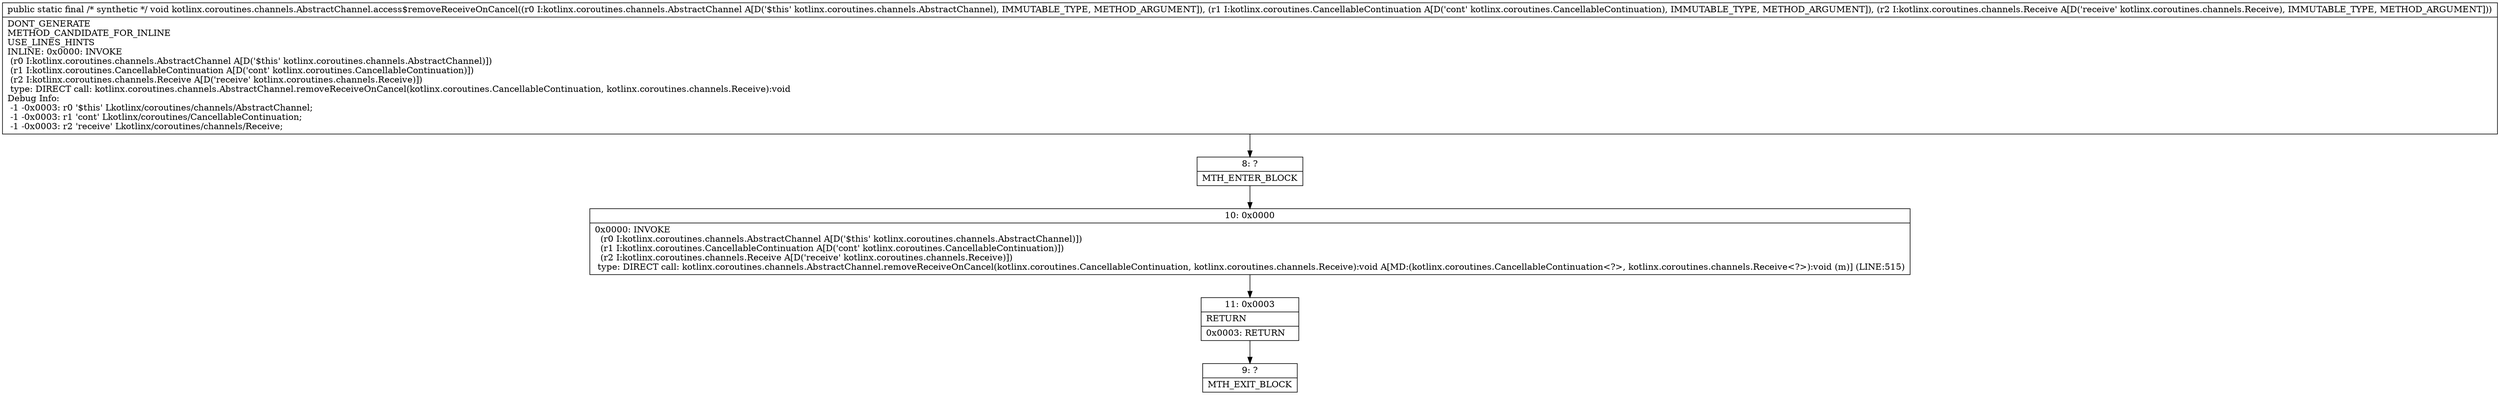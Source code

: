 digraph "CFG forkotlinx.coroutines.channels.AbstractChannel.access$removeReceiveOnCancel(Lkotlinx\/coroutines\/channels\/AbstractChannel;Lkotlinx\/coroutines\/CancellableContinuation;Lkotlinx\/coroutines\/channels\/Receive;)V" {
Node_8 [shape=record,label="{8\:\ ?|MTH_ENTER_BLOCK\l}"];
Node_10 [shape=record,label="{10\:\ 0x0000|0x0000: INVOKE  \l  (r0 I:kotlinx.coroutines.channels.AbstractChannel A[D('$this' kotlinx.coroutines.channels.AbstractChannel)])\l  (r1 I:kotlinx.coroutines.CancellableContinuation A[D('cont' kotlinx.coroutines.CancellableContinuation)])\l  (r2 I:kotlinx.coroutines.channels.Receive A[D('receive' kotlinx.coroutines.channels.Receive)])\l type: DIRECT call: kotlinx.coroutines.channels.AbstractChannel.removeReceiveOnCancel(kotlinx.coroutines.CancellableContinuation, kotlinx.coroutines.channels.Receive):void A[MD:(kotlinx.coroutines.CancellableContinuation\<?\>, kotlinx.coroutines.channels.Receive\<?\>):void (m)] (LINE:515)\l}"];
Node_11 [shape=record,label="{11\:\ 0x0003|RETURN\l|0x0003: RETURN   \l}"];
Node_9 [shape=record,label="{9\:\ ?|MTH_EXIT_BLOCK\l}"];
MethodNode[shape=record,label="{public static final \/* synthetic *\/ void kotlinx.coroutines.channels.AbstractChannel.access$removeReceiveOnCancel((r0 I:kotlinx.coroutines.channels.AbstractChannel A[D('$this' kotlinx.coroutines.channels.AbstractChannel), IMMUTABLE_TYPE, METHOD_ARGUMENT]), (r1 I:kotlinx.coroutines.CancellableContinuation A[D('cont' kotlinx.coroutines.CancellableContinuation), IMMUTABLE_TYPE, METHOD_ARGUMENT]), (r2 I:kotlinx.coroutines.channels.Receive A[D('receive' kotlinx.coroutines.channels.Receive), IMMUTABLE_TYPE, METHOD_ARGUMENT]))  | DONT_GENERATE\lMETHOD_CANDIDATE_FOR_INLINE\lUSE_LINES_HINTS\lINLINE: 0x0000: INVOKE  \l  (r0 I:kotlinx.coroutines.channels.AbstractChannel A[D('$this' kotlinx.coroutines.channels.AbstractChannel)])\l  (r1 I:kotlinx.coroutines.CancellableContinuation A[D('cont' kotlinx.coroutines.CancellableContinuation)])\l  (r2 I:kotlinx.coroutines.channels.Receive A[D('receive' kotlinx.coroutines.channels.Receive)])\l type: DIRECT call: kotlinx.coroutines.channels.AbstractChannel.removeReceiveOnCancel(kotlinx.coroutines.CancellableContinuation, kotlinx.coroutines.channels.Receive):void\lDebug Info:\l  \-1 \-0x0003: r0 '$this' Lkotlinx\/coroutines\/channels\/AbstractChannel;\l  \-1 \-0x0003: r1 'cont' Lkotlinx\/coroutines\/CancellableContinuation;\l  \-1 \-0x0003: r2 'receive' Lkotlinx\/coroutines\/channels\/Receive;\l}"];
MethodNode -> Node_8;Node_8 -> Node_10;
Node_10 -> Node_11;
Node_11 -> Node_9;
}

